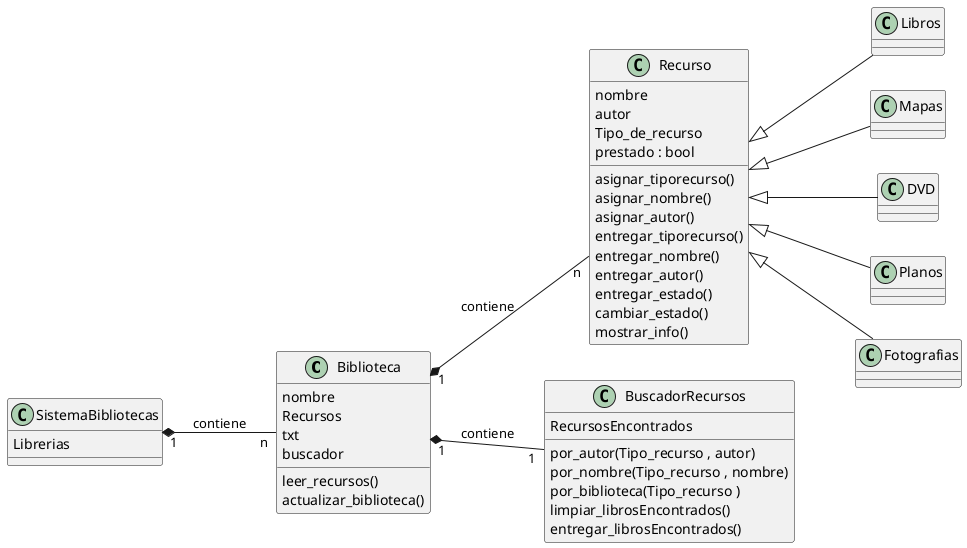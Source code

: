 @startuml
left to right direction
Biblioteca "1" *-- "n" Recurso : contiene
Recurso <|-- Libros
Recurso <|-- Mapas
Recurso <|-- DVD
Recurso <|-- Planos
Recurso <|--Fotografias

class Recurso{
    nombre
    autor
   Tipo_de_recurso
    prestado : bool
    asignar_tiporecurso()
    asignar_nombre()
    asignar_autor()
    entregar_tiporecurso()
    entregar_nombre()
    entregar_autor()
    entregar_estado()
    cambiar_estado()
    mostrar_info()
}

class Biblioteca{
    nombre
    Recursos
    txt
    buscador
    leer_recursos()
    actualizar_biblioteca()
}


Biblioteca "1" *-- "1" BuscadorRecursos:contiene
SistemaBibliotecas "1" *-- "n" Biblioteca:contiene
class BuscadorRecursos{
    RecursosEncontrados
    por_autor(Tipo_recurso , autor)
    por_nombre(Tipo_recurso , nombre)
    por_biblioteca(Tipo_recurso )
    limpiar_librosEncontrados()
    entregar_librosEncontrados()
}

class SistemaBibliotecas{
    Librerias
}
@enduml